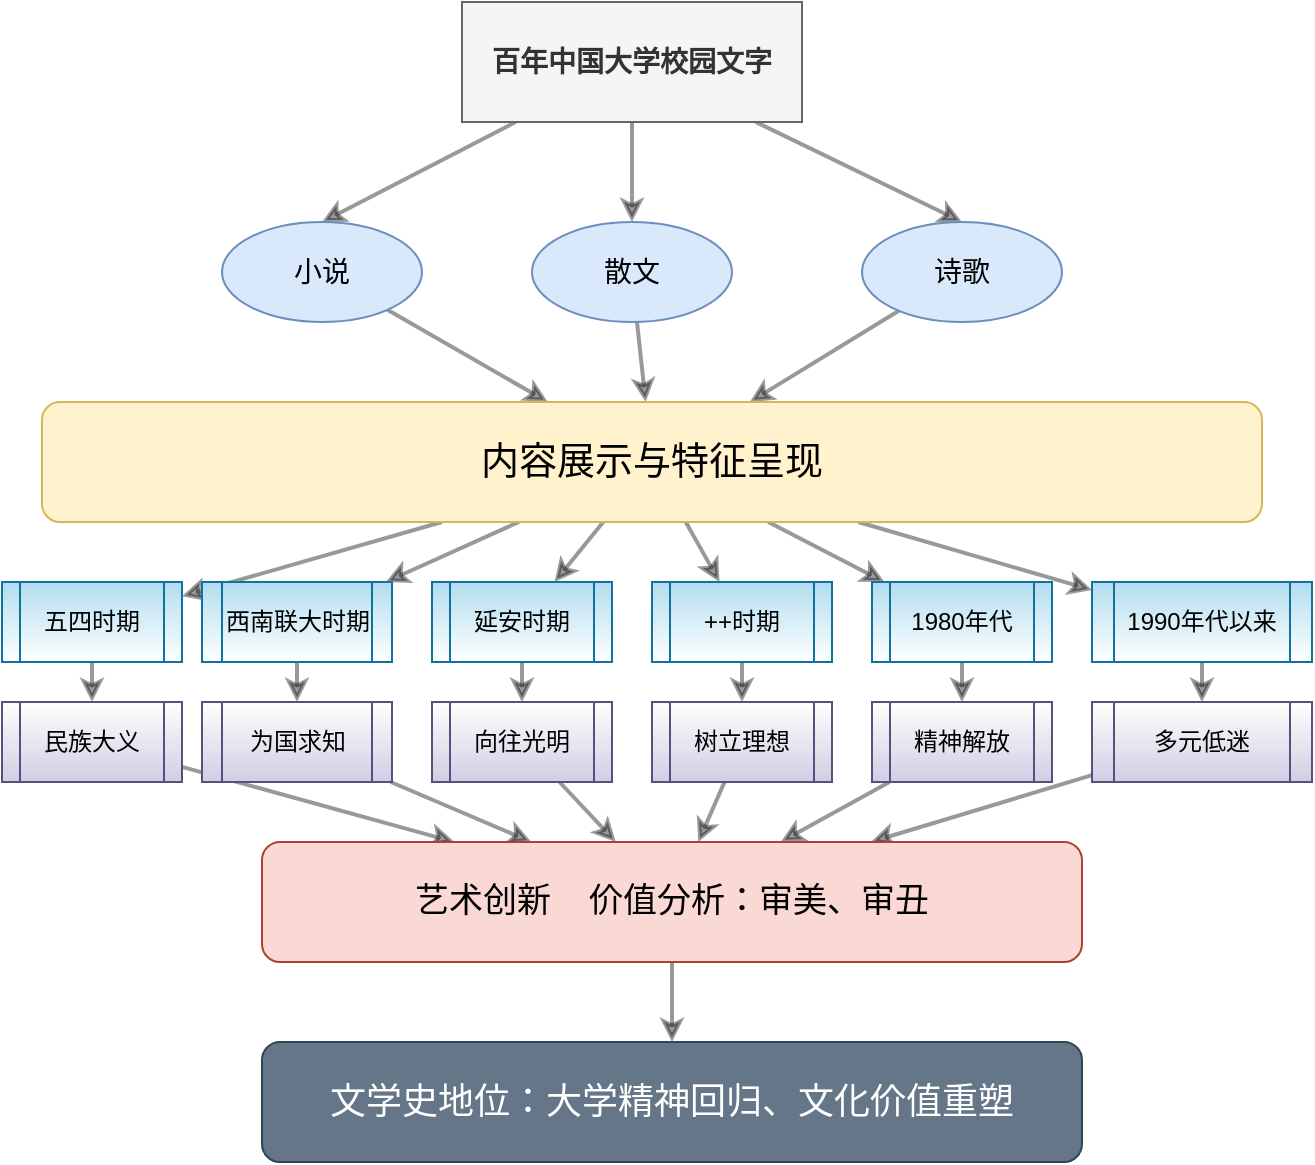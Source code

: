 <mxfile version="16.5.6" type="github">
  <diagram id="Vrcon2i8AkXRv5Q0cP_A" name="第 1 页">
    <mxGraphModel dx="812" dy="599" grid="1" gridSize="10" guides="1" tooltips="1" connect="1" arrows="1" fold="1" page="1" pageScale="1" pageWidth="827" pageHeight="1169" math="0" shadow="0">
      <root>
        <mxCell id="0" />
        <mxCell id="1" parent="0" />
        <mxCell id="1BIaOTCcWGXi_crnkS1Q-1" style="edgeStyle=none;html=1;entryX=0.5;entryY=0;entryDx=0;entryDy=0;strokeWidth=2;opacity=40;sketch=0;" parent="1" source="1BIaOTCcWGXi_crnkS1Q-4" target="1BIaOTCcWGXi_crnkS1Q-6" edge="1">
          <mxGeometry relative="1" as="geometry" />
        </mxCell>
        <mxCell id="1BIaOTCcWGXi_crnkS1Q-2" style="edgeStyle=none;html=1;entryX=0.5;entryY=0;entryDx=0;entryDy=0;strokeWidth=2;opacity=40;sketch=0;" parent="1" source="1BIaOTCcWGXi_crnkS1Q-4" target="1BIaOTCcWGXi_crnkS1Q-8" edge="1">
          <mxGeometry relative="1" as="geometry" />
        </mxCell>
        <mxCell id="1BIaOTCcWGXi_crnkS1Q-3" style="edgeStyle=none;html=1;entryX=0.5;entryY=0;entryDx=0;entryDy=0;strokeWidth=2;opacity=40;sketch=0;" parent="1" source="1BIaOTCcWGXi_crnkS1Q-4" target="1BIaOTCcWGXi_crnkS1Q-10" edge="1">
          <mxGeometry relative="1" as="geometry" />
        </mxCell>
        <mxCell id="1BIaOTCcWGXi_crnkS1Q-4" value="百年中国大学校园文字" style="rounded=0;whiteSpace=wrap;html=1;fillColor=#f5f5f5;fontColor=#333333;strokeColor=#666666;fontSize=14;fontStyle=1" parent="1" vertex="1">
          <mxGeometry x="310" y="40" width="170" height="60" as="geometry" />
        </mxCell>
        <mxCell id="1BIaOTCcWGXi_crnkS1Q-5" style="edgeStyle=none;html=1;strokeWidth=2;opacity=40;sketch=0;" parent="1" source="1BIaOTCcWGXi_crnkS1Q-6" target="1BIaOTCcWGXi_crnkS1Q-17" edge="1">
          <mxGeometry relative="1" as="geometry" />
        </mxCell>
        <mxCell id="1BIaOTCcWGXi_crnkS1Q-6" value="小说" style="ellipse;whiteSpace=wrap;html=1;fillColor=#dae8fc;strokeColor=#6c8ebf;fontSize=14;" parent="1" vertex="1">
          <mxGeometry x="190" y="150" width="100" height="50" as="geometry" />
        </mxCell>
        <mxCell id="1BIaOTCcWGXi_crnkS1Q-7" style="edgeStyle=none;html=1;strokeWidth=2;opacity=40;sketch=0;" parent="1" source="1BIaOTCcWGXi_crnkS1Q-8" target="1BIaOTCcWGXi_crnkS1Q-17" edge="1">
          <mxGeometry relative="1" as="geometry" />
        </mxCell>
        <mxCell id="1BIaOTCcWGXi_crnkS1Q-8" value="散文" style="ellipse;whiteSpace=wrap;html=1;fillColor=#dae8fc;strokeColor=#6c8ebf;fontSize=14;" parent="1" vertex="1">
          <mxGeometry x="345" y="150" width="100" height="50" as="geometry" />
        </mxCell>
        <mxCell id="1BIaOTCcWGXi_crnkS1Q-9" style="edgeStyle=none;html=1;strokeWidth=2;opacity=40;sketch=0;" parent="1" source="1BIaOTCcWGXi_crnkS1Q-10" target="1BIaOTCcWGXi_crnkS1Q-17" edge="1">
          <mxGeometry relative="1" as="geometry" />
        </mxCell>
        <mxCell id="1BIaOTCcWGXi_crnkS1Q-10" value="诗歌" style="ellipse;whiteSpace=wrap;html=1;fillColor=#dae8fc;strokeColor=#6c8ebf;fontSize=14;" parent="1" vertex="1">
          <mxGeometry x="510" y="150" width="100" height="50" as="geometry" />
        </mxCell>
        <mxCell id="1BIaOTCcWGXi_crnkS1Q-11" style="edgeStyle=none;html=1;strokeWidth=2;opacity=40;sketch=0;" parent="1" source="1BIaOTCcWGXi_crnkS1Q-17" target="1BIaOTCcWGXi_crnkS1Q-19" edge="1">
          <mxGeometry relative="1" as="geometry" />
        </mxCell>
        <mxCell id="1BIaOTCcWGXi_crnkS1Q-12" style="edgeStyle=none;html=1;strokeWidth=2;opacity=40;sketch=0;" parent="1" source="1BIaOTCcWGXi_crnkS1Q-17" target="1BIaOTCcWGXi_crnkS1Q-21" edge="1">
          <mxGeometry relative="1" as="geometry" />
        </mxCell>
        <mxCell id="1BIaOTCcWGXi_crnkS1Q-13" style="edgeStyle=none;html=1;strokeWidth=2;opacity=40;sketch=0;" parent="1" source="1BIaOTCcWGXi_crnkS1Q-17" target="1BIaOTCcWGXi_crnkS1Q-23" edge="1">
          <mxGeometry relative="1" as="geometry" />
        </mxCell>
        <mxCell id="1BIaOTCcWGXi_crnkS1Q-14" style="edgeStyle=none;html=1;strokeWidth=2;opacity=40;sketch=0;" parent="1" source="1BIaOTCcWGXi_crnkS1Q-17" target="1BIaOTCcWGXi_crnkS1Q-25" edge="1">
          <mxGeometry relative="1" as="geometry" />
        </mxCell>
        <mxCell id="1BIaOTCcWGXi_crnkS1Q-15" style="edgeStyle=none;html=1;strokeWidth=2;opacity=40;sketch=0;" parent="1" source="1BIaOTCcWGXi_crnkS1Q-17" target="1BIaOTCcWGXi_crnkS1Q-27" edge="1">
          <mxGeometry relative="1" as="geometry" />
        </mxCell>
        <mxCell id="1BIaOTCcWGXi_crnkS1Q-16" style="edgeStyle=none;html=1;strokeWidth=2;opacity=40;sketch=0;" parent="1" source="1BIaOTCcWGXi_crnkS1Q-17" target="1BIaOTCcWGXi_crnkS1Q-29" edge="1">
          <mxGeometry relative="1" as="geometry" />
        </mxCell>
        <mxCell id="1BIaOTCcWGXi_crnkS1Q-17" value="内容展示与特征呈现" style="rounded=1;whiteSpace=wrap;html=1;fillColor=#fff2cc;strokeColor=#d6b656;fontSize=19;" parent="1" vertex="1">
          <mxGeometry x="100" y="240" width="610" height="60" as="geometry" />
        </mxCell>
        <mxCell id="1BIaOTCcWGXi_crnkS1Q-18" style="edgeStyle=none;html=1;strokeWidth=2;opacity=40;sketch=0;" parent="1" source="1BIaOTCcWGXi_crnkS1Q-19" target="1BIaOTCcWGXi_crnkS1Q-31" edge="1">
          <mxGeometry relative="1" as="geometry" />
        </mxCell>
        <mxCell id="1BIaOTCcWGXi_crnkS1Q-19" value="五四时期" style="shape=process;whiteSpace=wrap;html=1;backgroundOutline=1;fillColor=#b1ddf0;strokeColor=#10739e;gradientColor=#ffffff;" parent="1" vertex="1">
          <mxGeometry x="80" y="330" width="90" height="40" as="geometry" />
        </mxCell>
        <mxCell id="1BIaOTCcWGXi_crnkS1Q-20" style="edgeStyle=none;html=1;strokeWidth=2;opacity=40;sketch=0;" parent="1" source="1BIaOTCcWGXi_crnkS1Q-21" target="1BIaOTCcWGXi_crnkS1Q-33" edge="1">
          <mxGeometry relative="1" as="geometry" />
        </mxCell>
        <mxCell id="1BIaOTCcWGXi_crnkS1Q-21" value="西南联大时期" style="shape=process;whiteSpace=wrap;html=1;backgroundOutline=1;fillColor=#b1ddf0;strokeColor=#10739e;gradientColor=#ffffff;" parent="1" vertex="1">
          <mxGeometry x="180" y="330" width="95" height="40" as="geometry" />
        </mxCell>
        <mxCell id="1BIaOTCcWGXi_crnkS1Q-22" style="edgeStyle=none;html=1;strokeWidth=2;opacity=40;sketch=0;" parent="1" source="1BIaOTCcWGXi_crnkS1Q-23" target="1BIaOTCcWGXi_crnkS1Q-35" edge="1">
          <mxGeometry relative="1" as="geometry" />
        </mxCell>
        <mxCell id="1BIaOTCcWGXi_crnkS1Q-23" value="延安时期" style="shape=process;whiteSpace=wrap;html=1;backgroundOutline=1;fillColor=#b1ddf0;strokeColor=#10739e;gradientColor=#ffffff;" parent="1" vertex="1">
          <mxGeometry x="295" y="330" width="90" height="40" as="geometry" />
        </mxCell>
        <mxCell id="1BIaOTCcWGXi_crnkS1Q-24" style="edgeStyle=none;html=1;strokeWidth=2;opacity=40;sketch=0;" parent="1" source="1BIaOTCcWGXi_crnkS1Q-25" target="1BIaOTCcWGXi_crnkS1Q-37" edge="1">
          <mxGeometry relative="1" as="geometry" />
        </mxCell>
        <mxCell id="1BIaOTCcWGXi_crnkS1Q-25" value="++时期" style="shape=process;whiteSpace=wrap;html=1;backgroundOutline=1;fillColor=#b1ddf0;strokeColor=#10739e;gradientColor=#ffffff;" parent="1" vertex="1">
          <mxGeometry x="405" y="330" width="90" height="40" as="geometry" />
        </mxCell>
        <mxCell id="1BIaOTCcWGXi_crnkS1Q-26" style="edgeStyle=none;html=1;strokeWidth=2;opacity=40;sketch=0;" parent="1" source="1BIaOTCcWGXi_crnkS1Q-27" target="1BIaOTCcWGXi_crnkS1Q-39" edge="1">
          <mxGeometry relative="1" as="geometry" />
        </mxCell>
        <mxCell id="1BIaOTCcWGXi_crnkS1Q-27" value="1980年代" style="shape=process;whiteSpace=wrap;html=1;backgroundOutline=1;fillColor=#b1ddf0;strokeColor=#10739e;gradientColor=#ffffff;" parent="1" vertex="1">
          <mxGeometry x="515" y="330" width="90" height="40" as="geometry" />
        </mxCell>
        <mxCell id="1BIaOTCcWGXi_crnkS1Q-28" style="edgeStyle=none;html=1;strokeWidth=2;opacity=40;sketch=0;" parent="1" source="1BIaOTCcWGXi_crnkS1Q-29" target="1BIaOTCcWGXi_crnkS1Q-41" edge="1">
          <mxGeometry relative="1" as="geometry" />
        </mxCell>
        <mxCell id="1BIaOTCcWGXi_crnkS1Q-29" value="1990年代以来" style="shape=process;whiteSpace=wrap;html=1;backgroundOutline=1;fillColor=#b1ddf0;strokeColor=#10739e;gradientColor=#ffffff;" parent="1" vertex="1">
          <mxGeometry x="625" y="330" width="110" height="40" as="geometry" />
        </mxCell>
        <mxCell id="1BIaOTCcWGXi_crnkS1Q-30" style="edgeStyle=none;html=1;strokeWidth=2;opacity=40;sketch=0;" parent="1" source="1BIaOTCcWGXi_crnkS1Q-31" target="1BIaOTCcWGXi_crnkS1Q-43" edge="1">
          <mxGeometry relative="1" as="geometry" />
        </mxCell>
        <mxCell id="1BIaOTCcWGXi_crnkS1Q-31" value="民族大义" style="shape=process;whiteSpace=wrap;html=1;backgroundOutline=1;fillColor=#d0cee2;strokeColor=#56517e;gradientColor=#ffffff;gradientDirection=north;" parent="1" vertex="1">
          <mxGeometry x="80" y="390" width="90" height="40" as="geometry" />
        </mxCell>
        <mxCell id="1BIaOTCcWGXi_crnkS1Q-32" style="edgeStyle=none;html=1;strokeWidth=2;opacity=40;sketch=0;" parent="1" source="1BIaOTCcWGXi_crnkS1Q-33" target="1BIaOTCcWGXi_crnkS1Q-43" edge="1">
          <mxGeometry relative="1" as="geometry" />
        </mxCell>
        <mxCell id="1BIaOTCcWGXi_crnkS1Q-33" value="为国求知" style="shape=process;whiteSpace=wrap;html=1;backgroundOutline=1;fillColor=#d0cee2;strokeColor=#56517e;gradientColor=#ffffff;gradientDirection=north;" parent="1" vertex="1">
          <mxGeometry x="180" y="390" width="95" height="40" as="geometry" />
        </mxCell>
        <mxCell id="1BIaOTCcWGXi_crnkS1Q-34" style="edgeStyle=none;html=1;strokeWidth=2;opacity=40;sketch=0;" parent="1" source="1BIaOTCcWGXi_crnkS1Q-35" target="1BIaOTCcWGXi_crnkS1Q-43" edge="1">
          <mxGeometry relative="1" as="geometry" />
        </mxCell>
        <mxCell id="1BIaOTCcWGXi_crnkS1Q-35" value="向往光明" style="shape=process;whiteSpace=wrap;html=1;backgroundOutline=1;fillColor=#d0cee2;strokeColor=#56517e;gradientColor=#ffffff;gradientDirection=north;" parent="1" vertex="1">
          <mxGeometry x="295" y="390" width="90" height="40" as="geometry" />
        </mxCell>
        <mxCell id="1BIaOTCcWGXi_crnkS1Q-36" style="edgeStyle=none;html=1;strokeWidth=2;opacity=40;sketch=0;" parent="1" source="1BIaOTCcWGXi_crnkS1Q-37" target="1BIaOTCcWGXi_crnkS1Q-43" edge="1">
          <mxGeometry relative="1" as="geometry" />
        </mxCell>
        <mxCell id="1BIaOTCcWGXi_crnkS1Q-37" value="树立理想" style="shape=process;whiteSpace=wrap;html=1;backgroundOutline=1;fillColor=#d0cee2;strokeColor=#56517e;gradientColor=#ffffff;gradientDirection=north;" parent="1" vertex="1">
          <mxGeometry x="405" y="390" width="90" height="40" as="geometry" />
        </mxCell>
        <mxCell id="1BIaOTCcWGXi_crnkS1Q-38" style="edgeStyle=none;html=1;strokeWidth=2;opacity=40;sketch=0;" parent="1" source="1BIaOTCcWGXi_crnkS1Q-39" target="1BIaOTCcWGXi_crnkS1Q-43" edge="1">
          <mxGeometry relative="1" as="geometry" />
        </mxCell>
        <mxCell id="1BIaOTCcWGXi_crnkS1Q-39" value="精神解放" style="shape=process;whiteSpace=wrap;html=1;backgroundOutline=1;fillColor=#d0cee2;strokeColor=#56517e;gradientColor=#ffffff;gradientDirection=north;" parent="1" vertex="1">
          <mxGeometry x="515" y="390" width="90" height="40" as="geometry" />
        </mxCell>
        <mxCell id="1BIaOTCcWGXi_crnkS1Q-40" style="edgeStyle=none;html=1;strokeWidth=2;opacity=40;sketch=0;" parent="1" source="1BIaOTCcWGXi_crnkS1Q-41" target="1BIaOTCcWGXi_crnkS1Q-43" edge="1">
          <mxGeometry relative="1" as="geometry" />
        </mxCell>
        <mxCell id="1BIaOTCcWGXi_crnkS1Q-41" value="多元低迷" style="shape=process;whiteSpace=wrap;html=1;backgroundOutline=1;fillColor=#d0cee2;strokeColor=#56517e;gradientColor=#ffffff;gradientDirection=north;" parent="1" vertex="1">
          <mxGeometry x="625" y="390" width="110" height="40" as="geometry" />
        </mxCell>
        <mxCell id="1BIaOTCcWGXi_crnkS1Q-42" style="edgeStyle=none;html=1;strokeWidth=2;opacity=40;sketch=0;" parent="1" source="1BIaOTCcWGXi_crnkS1Q-43" target="1BIaOTCcWGXi_crnkS1Q-44" edge="1">
          <mxGeometry relative="1" as="geometry" />
        </mxCell>
        <mxCell id="1BIaOTCcWGXi_crnkS1Q-43" value="艺术创新&lt;span style=&quot;white-space: pre; font-size: 17px;&quot;&gt;	&lt;/span&gt;&lt;span style=&quot;white-space: pre; font-size: 17px;&quot;&gt;	&lt;/span&gt;&lt;span style=&quot;white-space: pre; font-size: 17px;&quot;&gt;	&lt;/span&gt;&lt;span style=&quot;white-space: pre; font-size: 17px;&quot;&gt;	&lt;/span&gt;价值分析：审美、审丑" style="rounded=1;whiteSpace=wrap;html=1;fillColor=#fad9d5;strokeColor=#ae4132;fontSize=17;" parent="1" vertex="1">
          <mxGeometry x="210" y="460" width="410" height="60" as="geometry" />
        </mxCell>
        <mxCell id="1BIaOTCcWGXi_crnkS1Q-44" value="文学史地位：大学精神回归、文化价值重塑" style="rounded=1;whiteSpace=wrap;html=1;fillColor=#647687;fontColor=#ffffff;strokeColor=#314354;fontSize=18;" parent="1" vertex="1">
          <mxGeometry x="210" y="560" width="410" height="60" as="geometry" />
        </mxCell>
      </root>
    </mxGraphModel>
  </diagram>
</mxfile>
